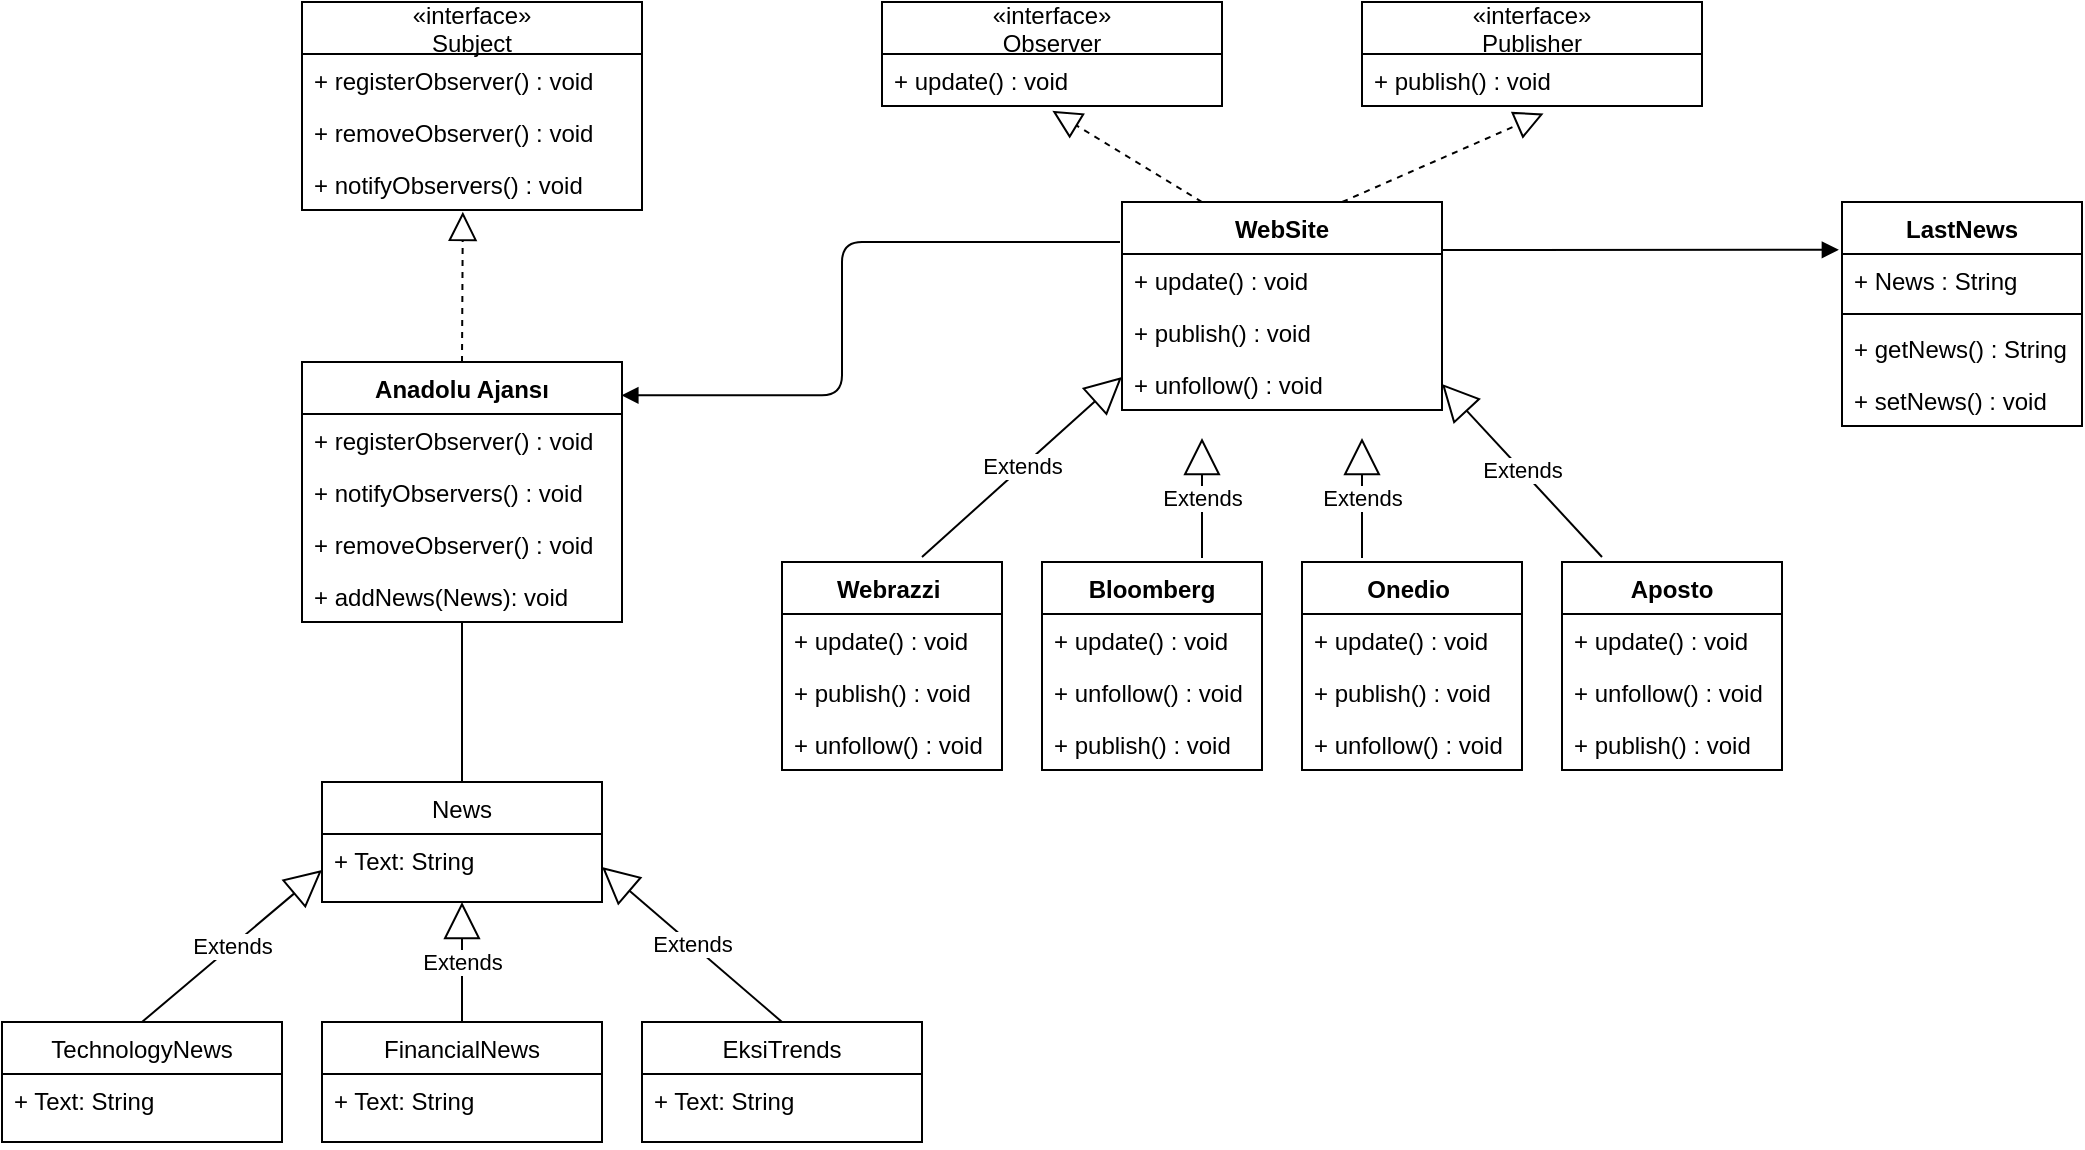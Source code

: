 <mxfile version="14.9.7" type="device"><diagram id="CHNsyggDhrBqg_BCeUgi" name="Page-1"><mxGraphModel dx="2333" dy="1927" grid="1" gridSize="10" guides="1" tooltips="1" connect="1" arrows="1" fold="1" page="1" pageScale="1" pageWidth="850" pageHeight="1100" math="0" shadow="0"><root><mxCell id="0"/><mxCell id="1" parent="0"/><mxCell id="EOdwi_z_QEah0saOdrKK-1" value="News" style="swimlane;fontStyle=0;childLayout=stackLayout;horizontal=1;startSize=26;fillColor=none;horizontalStack=0;resizeParent=1;resizeParentMax=0;resizeLast=0;collapsible=1;marginBottom=0;" vertex="1" parent="1"><mxGeometry x="-600" y="370" width="140" height="60" as="geometry"/></mxCell><mxCell id="EOdwi_z_QEah0saOdrKK-34" value="Extends" style="endArrow=block;endSize=16;endFill=0;html=1;exitX=0.5;exitY=0;exitDx=0;exitDy=0;" edge="1" parent="EOdwi_z_QEah0saOdrKK-1" source="EOdwi_z_QEah0saOdrKK-11"><mxGeometry width="160" relative="1" as="geometry"><mxPoint x="-20" y="42.5" as="sourcePoint"/><mxPoint x="140" y="42.5" as="targetPoint"/></mxGeometry></mxCell><mxCell id="EOdwi_z_QEah0saOdrKK-2" value="+ Text: String" style="text;strokeColor=none;fillColor=none;align=left;verticalAlign=top;spacingLeft=4;spacingRight=4;overflow=hidden;rotatable=0;points=[[0,0.5],[1,0.5]];portConstraint=eastwest;" vertex="1" parent="EOdwi_z_QEah0saOdrKK-1"><mxGeometry y="26" width="140" height="34" as="geometry"/></mxCell><mxCell id="EOdwi_z_QEah0saOdrKK-5" value="TechnologyNews" style="swimlane;fontStyle=0;childLayout=stackLayout;horizontal=1;startSize=26;fillColor=none;horizontalStack=0;resizeParent=1;resizeParentMax=0;resizeLast=0;collapsible=1;marginBottom=0;" vertex="1" parent="1"><mxGeometry x="-760" y="490" width="140" height="60" as="geometry"/></mxCell><mxCell id="EOdwi_z_QEah0saOdrKK-76" value="+ Text: String" style="text;strokeColor=none;fillColor=none;align=left;verticalAlign=top;spacingLeft=4;spacingRight=4;overflow=hidden;rotatable=0;points=[[0,0.5],[1,0.5]];portConstraint=eastwest;" vertex="1" parent="EOdwi_z_QEah0saOdrKK-5"><mxGeometry y="26" width="140" height="34" as="geometry"/></mxCell><mxCell id="EOdwi_z_QEah0saOdrKK-8" value="FinancialNews" style="swimlane;fontStyle=0;childLayout=stackLayout;horizontal=1;startSize=26;fillColor=none;horizontalStack=0;resizeParent=1;resizeParentMax=0;resizeLast=0;collapsible=1;marginBottom=0;" vertex="1" parent="1"><mxGeometry x="-600" y="490" width="140" height="60" as="geometry"/></mxCell><mxCell id="EOdwi_z_QEah0saOdrKK-74" value="+ Text: String" style="text;strokeColor=none;fillColor=none;align=left;verticalAlign=top;spacingLeft=4;spacingRight=4;overflow=hidden;rotatable=0;points=[[0,0.5],[1,0.5]];portConstraint=eastwest;" vertex="1" parent="EOdwi_z_QEah0saOdrKK-8"><mxGeometry y="26" width="140" height="34" as="geometry"/></mxCell><mxCell id="EOdwi_z_QEah0saOdrKK-11" value="EksiTrends" style="swimlane;fontStyle=0;childLayout=stackLayout;horizontal=1;startSize=26;fillColor=none;horizontalStack=0;resizeParent=1;resizeParentMax=0;resizeLast=0;collapsible=1;marginBottom=0;" vertex="1" parent="1"><mxGeometry x="-440" y="490" width="140" height="60" as="geometry"/></mxCell><mxCell id="EOdwi_z_QEah0saOdrKK-75" value="+ Text: String" style="text;strokeColor=none;fillColor=none;align=left;verticalAlign=top;spacingLeft=4;spacingRight=4;overflow=hidden;rotatable=0;points=[[0,0.5],[1,0.5]];portConstraint=eastwest;" vertex="1" parent="EOdwi_z_QEah0saOdrKK-11"><mxGeometry y="26" width="140" height="34" as="geometry"/></mxCell><mxCell id="EOdwi_z_QEah0saOdrKK-15" value="«interface»&#10;Subject" style="swimlane;fontStyle=0;childLayout=stackLayout;horizontal=1;startSize=26;fillColor=none;horizontalStack=0;resizeParent=1;resizeParentMax=0;resizeLast=0;collapsible=1;marginBottom=0;" vertex="1" parent="1"><mxGeometry x="-610" y="-20" width="170" height="104" as="geometry"/></mxCell><mxCell id="EOdwi_z_QEah0saOdrKK-16" value="+ registerObserver() : void" style="text;strokeColor=none;fillColor=none;align=left;verticalAlign=top;spacingLeft=4;spacingRight=4;overflow=hidden;rotatable=0;points=[[0,0.5],[1,0.5]];portConstraint=eastwest;" vertex="1" parent="EOdwi_z_QEah0saOdrKK-15"><mxGeometry y="26" width="170" height="26" as="geometry"/></mxCell><mxCell id="EOdwi_z_QEah0saOdrKK-17" value="+ removeObserver() : void" style="text;strokeColor=none;fillColor=none;align=left;verticalAlign=top;spacingLeft=4;spacingRight=4;overflow=hidden;rotatable=0;points=[[0,0.5],[1,0.5]];portConstraint=eastwest;" vertex="1" parent="EOdwi_z_QEah0saOdrKK-15"><mxGeometry y="52" width="170" height="26" as="geometry"/></mxCell><mxCell id="EOdwi_z_QEah0saOdrKK-18" value="+ notifyObservers() : void" style="text;strokeColor=none;fillColor=none;align=left;verticalAlign=top;spacingLeft=4;spacingRight=4;overflow=hidden;rotatable=0;points=[[0,0.5],[1,0.5]];portConstraint=eastwest;" vertex="1" parent="EOdwi_z_QEah0saOdrKK-15"><mxGeometry y="78" width="170" height="26" as="geometry"/></mxCell><mxCell id="EOdwi_z_QEah0saOdrKK-23" value="«interface»&#10;Observer" style="swimlane;fontStyle=0;childLayout=stackLayout;horizontal=1;startSize=26;fillColor=none;horizontalStack=0;resizeParent=1;resizeParentMax=0;resizeLast=0;collapsible=1;marginBottom=0;" vertex="1" parent="1"><mxGeometry x="-320" y="-20" width="170" height="52" as="geometry"/></mxCell><mxCell id="EOdwi_z_QEah0saOdrKK-24" value="+ update() : void" style="text;strokeColor=none;fillColor=none;align=left;verticalAlign=top;spacingLeft=4;spacingRight=4;overflow=hidden;rotatable=0;points=[[0,0.5],[1,0.5]];portConstraint=eastwest;" vertex="1" parent="EOdwi_z_QEah0saOdrKK-23"><mxGeometry y="26" width="170" height="26" as="geometry"/></mxCell><mxCell id="EOdwi_z_QEah0saOdrKK-27" value="Anadolu Ajansı" style="swimlane;fontStyle=1;align=center;verticalAlign=top;childLayout=stackLayout;horizontal=1;startSize=26;horizontalStack=0;resizeParent=1;resizeParentMax=0;resizeLast=0;collapsible=1;marginBottom=0;" vertex="1" parent="1"><mxGeometry x="-610" y="160" width="160" height="130" as="geometry"/></mxCell><mxCell id="EOdwi_z_QEah0saOdrKK-31" value="+ registerObserver() : void" style="text;strokeColor=none;fillColor=none;align=left;verticalAlign=top;spacingLeft=4;spacingRight=4;overflow=hidden;rotatable=0;points=[[0,0.5],[1,0.5]];portConstraint=eastwest;" vertex="1" parent="EOdwi_z_QEah0saOdrKK-27"><mxGeometry y="26" width="160" height="26" as="geometry"/></mxCell><mxCell id="EOdwi_z_QEah0saOdrKK-33" value="+ notifyObservers() : void" style="text;strokeColor=none;fillColor=none;align=left;verticalAlign=top;spacingLeft=4;spacingRight=4;overflow=hidden;rotatable=0;points=[[0,0.5],[1,0.5]];portConstraint=eastwest;" vertex="1" parent="EOdwi_z_QEah0saOdrKK-27"><mxGeometry y="52" width="160" height="26" as="geometry"/></mxCell><mxCell id="EOdwi_z_QEah0saOdrKK-32" value="+ removeObserver() : void" style="text;strokeColor=none;fillColor=none;align=left;verticalAlign=top;spacingLeft=4;spacingRight=4;overflow=hidden;rotatable=0;points=[[0,0.5],[1,0.5]];portConstraint=eastwest;" vertex="1" parent="EOdwi_z_QEah0saOdrKK-27"><mxGeometry y="78" width="160" height="26" as="geometry"/></mxCell><mxCell id="EOdwi_z_QEah0saOdrKK-30" value="+ addNews(News): void" style="text;strokeColor=none;fillColor=none;align=left;verticalAlign=top;spacingLeft=4;spacingRight=4;overflow=hidden;rotatable=0;points=[[0,0.5],[1,0.5]];portConstraint=eastwest;" vertex="1" parent="EOdwi_z_QEah0saOdrKK-27"><mxGeometry y="104" width="160" height="26" as="geometry"/></mxCell><mxCell id="EOdwi_z_QEah0saOdrKK-35" value="Extends" style="endArrow=block;endSize=16;endFill=0;html=1;exitX=0.5;exitY=0;exitDx=0;exitDy=0;" edge="1" parent="1" source="EOdwi_z_QEah0saOdrKK-8"><mxGeometry width="160" relative="1" as="geometry"><mxPoint x="-690" y="430" as="sourcePoint"/><mxPoint x="-530" y="430" as="targetPoint"/></mxGeometry></mxCell><mxCell id="EOdwi_z_QEah0saOdrKK-36" value="Extends" style="endArrow=block;endSize=16;endFill=0;html=1;exitX=0.5;exitY=0;exitDx=0;exitDy=0;" edge="1" parent="1" source="EOdwi_z_QEah0saOdrKK-5"><mxGeometry width="160" relative="1" as="geometry"><mxPoint x="-760" y="414" as="sourcePoint"/><mxPoint x="-600" y="414" as="targetPoint"/></mxGeometry></mxCell><mxCell id="EOdwi_z_QEah0saOdrKK-40" value="" style="endArrow=block;dashed=1;endFill=0;endSize=12;html=1;exitX=0.5;exitY=0;exitDx=0;exitDy=0;entryX=0.473;entryY=1.035;entryDx=0;entryDy=0;entryPerimeter=0;" edge="1" parent="1" source="EOdwi_z_QEah0saOdrKK-27" target="EOdwi_z_QEah0saOdrKK-18"><mxGeometry width="160" relative="1" as="geometry"><mxPoint x="-230" y="210" as="sourcePoint"/><mxPoint x="-530" y="89" as="targetPoint"/></mxGeometry></mxCell><mxCell id="EOdwi_z_QEah0saOdrKK-41" value="«interface»&#10;Publisher" style="swimlane;fontStyle=0;childLayout=stackLayout;horizontal=1;startSize=26;fillColor=none;horizontalStack=0;resizeParent=1;resizeParentMax=0;resizeLast=0;collapsible=1;marginBottom=0;" vertex="1" parent="1"><mxGeometry x="-80" y="-20" width="170" height="52" as="geometry"/></mxCell><mxCell id="EOdwi_z_QEah0saOdrKK-42" value="+ publish() : void" style="text;strokeColor=none;fillColor=none;align=left;verticalAlign=top;spacingLeft=4;spacingRight=4;overflow=hidden;rotatable=0;points=[[0,0.5],[1,0.5]];portConstraint=eastwest;" vertex="1" parent="EOdwi_z_QEah0saOdrKK-41"><mxGeometry y="26" width="170" height="26" as="geometry"/></mxCell><mxCell id="EOdwi_z_QEah0saOdrKK-43" value="WebSite" style="swimlane;fontStyle=1;align=center;verticalAlign=top;childLayout=stackLayout;horizontal=1;startSize=26;horizontalStack=0;resizeParent=1;resizeParentMax=0;resizeLast=0;collapsible=1;marginBottom=0;" vertex="1" parent="1"><mxGeometry x="-200" y="80" width="160" height="104" as="geometry"/></mxCell><mxCell id="EOdwi_z_QEah0saOdrKK-44" value="+ update() : void" style="text;strokeColor=none;fillColor=none;align=left;verticalAlign=top;spacingLeft=4;spacingRight=4;overflow=hidden;rotatable=0;points=[[0,0.5],[1,0.5]];portConstraint=eastwest;" vertex="1" parent="EOdwi_z_QEah0saOdrKK-43"><mxGeometry y="26" width="160" height="26" as="geometry"/></mxCell><mxCell id="EOdwi_z_QEah0saOdrKK-91" value="+ publish() : void" style="text;strokeColor=none;fillColor=none;align=left;verticalAlign=top;spacingLeft=4;spacingRight=4;overflow=hidden;rotatable=0;points=[[0,0.5],[1,0.5]];portConstraint=eastwest;" vertex="1" parent="EOdwi_z_QEah0saOdrKK-43"><mxGeometry y="52" width="160" height="26" as="geometry"/></mxCell><mxCell id="EOdwi_z_QEah0saOdrKK-45" value="+ unfollow() : void" style="text;strokeColor=none;fillColor=none;align=left;verticalAlign=top;spacingLeft=4;spacingRight=4;overflow=hidden;rotatable=0;points=[[0,0.5],[1,0.5]];portConstraint=eastwest;" vertex="1" parent="EOdwi_z_QEah0saOdrKK-43"><mxGeometry y="78" width="160" height="26" as="geometry"/></mxCell><mxCell id="EOdwi_z_QEah0saOdrKK-50" value="" style="endArrow=block;endFill=1;html=1;edgeStyle=orthogonalEdgeStyle;align=left;verticalAlign=top;entryX=0.998;entryY=0.128;entryDx=0;entryDy=0;entryPerimeter=0;" edge="1" parent="1" target="EOdwi_z_QEah0saOdrKK-27"><mxGeometry x="-1" relative="1" as="geometry"><mxPoint x="-201" y="100" as="sourcePoint"/><mxPoint x="-170" y="160" as="targetPoint"/><Array as="points"><mxPoint x="-201" y="100"/><mxPoint x="-340" y="100"/><mxPoint x="-340" y="177"/></Array></mxGeometry></mxCell><mxCell id="EOdwi_z_QEah0saOdrKK-52" value="" style="endArrow=block;dashed=1;endFill=0;endSize=12;html=1;entryX=0.501;entryY=1.091;entryDx=0;entryDy=0;entryPerimeter=0;exitX=0.25;exitY=0;exitDx=0;exitDy=0;" edge="1" parent="1" source="EOdwi_z_QEah0saOdrKK-43" target="EOdwi_z_QEah0saOdrKK-24"><mxGeometry width="160" relative="1" as="geometry"><mxPoint x="-280" y="140" as="sourcePoint"/><mxPoint x="-120" y="140" as="targetPoint"/></mxGeometry></mxCell><mxCell id="EOdwi_z_QEah0saOdrKK-53" value="" style="endArrow=block;dashed=1;endFill=0;endSize=12;html=1;entryX=0.534;entryY=1.144;entryDx=0;entryDy=0;entryPerimeter=0;exitX=0.688;exitY=0;exitDx=0;exitDy=0;exitPerimeter=0;" edge="1" parent="1" source="EOdwi_z_QEah0saOdrKK-43" target="EOdwi_z_QEah0saOdrKK-42"><mxGeometry width="160" relative="1" as="geometry"><mxPoint x="-280" y="140" as="sourcePoint"/><mxPoint x="-120" y="140" as="targetPoint"/></mxGeometry></mxCell><mxCell id="EOdwi_z_QEah0saOdrKK-56" value="" style="endArrow=none;html=1;edgeStyle=orthogonalEdgeStyle;exitX=0.5;exitY=0;exitDx=0;exitDy=0;" edge="1" parent="1" source="EOdwi_z_QEah0saOdrKK-1"><mxGeometry relative="1" as="geometry"><mxPoint x="-550" y="360" as="sourcePoint"/><mxPoint x="-530" y="290" as="targetPoint"/></mxGeometry></mxCell><mxCell id="EOdwi_z_QEah0saOdrKK-67" value="Extends" style="endArrow=block;endSize=16;endFill=0;html=1;exitX=0.5;exitY=0;exitDx=0;exitDy=0;entryX=1;entryY=0.5;entryDx=0;entryDy=0;" edge="1" parent="1" target="EOdwi_z_QEah0saOdrKK-45"><mxGeometry width="160" relative="1" as="geometry"><mxPoint x="40" y="257.5" as="sourcePoint"/><mxPoint x="-50" y="180" as="targetPoint"/></mxGeometry></mxCell><mxCell id="EOdwi_z_QEah0saOdrKK-72" value="Extends" style="endArrow=block;endSize=16;endFill=0;html=1;exitX=0.5;exitY=0;exitDx=0;exitDy=0;" edge="1" parent="1"><mxGeometry width="160" relative="1" as="geometry"><mxPoint x="-160" y="258" as="sourcePoint"/><mxPoint x="-160" y="198" as="targetPoint"/></mxGeometry></mxCell><mxCell id="EOdwi_z_QEah0saOdrKK-73" value="Extends" style="endArrow=block;endSize=16;endFill=0;html=1;exitX=0.5;exitY=0;exitDx=0;exitDy=0;entryX=0;entryY=0.365;entryDx=0;entryDy=0;entryPerimeter=0;" edge="1" parent="1" target="EOdwi_z_QEah0saOdrKK-45"><mxGeometry width="160" relative="1" as="geometry"><mxPoint x="-300" y="257.5" as="sourcePoint"/><mxPoint x="-190" y="181.5" as="targetPoint"/></mxGeometry></mxCell><mxCell id="EOdwi_z_QEah0saOdrKK-77" value="Webrazzi " style="swimlane;fontStyle=1;align=center;verticalAlign=top;childLayout=stackLayout;horizontal=1;startSize=26;horizontalStack=0;resizeParent=1;resizeParentMax=0;resizeLast=0;collapsible=1;marginBottom=0;" vertex="1" parent="1"><mxGeometry x="-370" y="260" width="110" height="104" as="geometry"/></mxCell><mxCell id="EOdwi_z_QEah0saOdrKK-78" value="+ update() : void" style="text;strokeColor=none;fillColor=none;align=left;verticalAlign=top;spacingLeft=4;spacingRight=4;overflow=hidden;rotatable=0;points=[[0,0.5],[1,0.5]];portConstraint=eastwest;" vertex="1" parent="EOdwi_z_QEah0saOdrKK-77"><mxGeometry y="26" width="110" height="26" as="geometry"/></mxCell><mxCell id="EOdwi_z_QEah0saOdrKK-79" value="+ publish() : void" style="text;strokeColor=none;fillColor=none;align=left;verticalAlign=top;spacingLeft=4;spacingRight=4;overflow=hidden;rotatable=0;points=[[0,0.5],[1,0.5]];portConstraint=eastwest;" vertex="1" parent="EOdwi_z_QEah0saOdrKK-77"><mxGeometry y="52" width="110" height="26" as="geometry"/></mxCell><mxCell id="EOdwi_z_QEah0saOdrKK-92" value="+ unfollow() : void" style="text;strokeColor=none;fillColor=none;align=left;verticalAlign=top;spacingLeft=4;spacingRight=4;overflow=hidden;rotatable=0;points=[[0,0.5],[1,0.5]];portConstraint=eastwest;" vertex="1" parent="EOdwi_z_QEah0saOdrKK-77"><mxGeometry y="78" width="110" height="26" as="geometry"/></mxCell><mxCell id="EOdwi_z_QEah0saOdrKK-80" value="Bloomberg" style="swimlane;fontStyle=1;align=center;verticalAlign=top;childLayout=stackLayout;horizontal=1;startSize=26;horizontalStack=0;resizeParent=1;resizeParentMax=0;resizeLast=0;collapsible=1;marginBottom=0;" vertex="1" parent="1"><mxGeometry x="-240" y="260" width="110" height="104" as="geometry"/></mxCell><mxCell id="EOdwi_z_QEah0saOdrKK-81" value="+ update() : void" style="text;strokeColor=none;fillColor=none;align=left;verticalAlign=top;spacingLeft=4;spacingRight=4;overflow=hidden;rotatable=0;points=[[0,0.5],[1,0.5]];portConstraint=eastwest;" vertex="1" parent="EOdwi_z_QEah0saOdrKK-80"><mxGeometry y="26" width="110" height="26" as="geometry"/></mxCell><mxCell id="EOdwi_z_QEah0saOdrKK-93" value="+ unfollow() : void" style="text;strokeColor=none;fillColor=none;align=left;verticalAlign=top;spacingLeft=4;spacingRight=4;overflow=hidden;rotatable=0;points=[[0,0.5],[1,0.5]];portConstraint=eastwest;" vertex="1" parent="EOdwi_z_QEah0saOdrKK-80"><mxGeometry y="52" width="110" height="26" as="geometry"/></mxCell><mxCell id="EOdwi_z_QEah0saOdrKK-82" value="+ publish() : void" style="text;strokeColor=none;fillColor=none;align=left;verticalAlign=top;spacingLeft=4;spacingRight=4;overflow=hidden;rotatable=0;points=[[0,0.5],[1,0.5]];portConstraint=eastwest;" vertex="1" parent="EOdwi_z_QEah0saOdrKK-80"><mxGeometry y="78" width="110" height="26" as="geometry"/></mxCell><mxCell id="EOdwi_z_QEah0saOdrKK-83" value="Onedio " style="swimlane;fontStyle=1;align=center;verticalAlign=top;childLayout=stackLayout;horizontal=1;startSize=26;horizontalStack=0;resizeParent=1;resizeParentMax=0;resizeLast=0;collapsible=1;marginBottom=0;" vertex="1" parent="1"><mxGeometry x="-110" y="260" width="110" height="104" as="geometry"/></mxCell><mxCell id="EOdwi_z_QEah0saOdrKK-84" value="+ update() : void" style="text;strokeColor=none;fillColor=none;align=left;verticalAlign=top;spacingLeft=4;spacingRight=4;overflow=hidden;rotatable=0;points=[[0,0.5],[1,0.5]];portConstraint=eastwest;" vertex="1" parent="EOdwi_z_QEah0saOdrKK-83"><mxGeometry y="26" width="110" height="26" as="geometry"/></mxCell><mxCell id="EOdwi_z_QEah0saOdrKK-85" value="+ publish() : void" style="text;strokeColor=none;fillColor=none;align=left;verticalAlign=top;spacingLeft=4;spacingRight=4;overflow=hidden;rotatable=0;points=[[0,0.5],[1,0.5]];portConstraint=eastwest;" vertex="1" parent="EOdwi_z_QEah0saOdrKK-83"><mxGeometry y="52" width="110" height="26" as="geometry"/></mxCell><mxCell id="EOdwi_z_QEah0saOdrKK-94" value="+ unfollow() : void" style="text;strokeColor=none;fillColor=none;align=left;verticalAlign=top;spacingLeft=4;spacingRight=4;overflow=hidden;rotatable=0;points=[[0,0.5],[1,0.5]];portConstraint=eastwest;" vertex="1" parent="EOdwi_z_QEah0saOdrKK-83"><mxGeometry y="78" width="110" height="26" as="geometry"/></mxCell><mxCell id="EOdwi_z_QEah0saOdrKK-87" value="Aposto" style="swimlane;fontStyle=1;align=center;verticalAlign=top;childLayout=stackLayout;horizontal=1;startSize=26;horizontalStack=0;resizeParent=1;resizeParentMax=0;resizeLast=0;collapsible=1;marginBottom=0;" vertex="1" parent="1"><mxGeometry x="20" y="260" width="110" height="104" as="geometry"/></mxCell><mxCell id="EOdwi_z_QEah0saOdrKK-88" value="+ update() : void" style="text;strokeColor=none;fillColor=none;align=left;verticalAlign=top;spacingLeft=4;spacingRight=4;overflow=hidden;rotatable=0;points=[[0,0.5],[1,0.5]];portConstraint=eastwest;" vertex="1" parent="EOdwi_z_QEah0saOdrKK-87"><mxGeometry y="26" width="110" height="26" as="geometry"/></mxCell><mxCell id="EOdwi_z_QEah0saOdrKK-95" value="+ unfollow() : void" style="text;strokeColor=none;fillColor=none;align=left;verticalAlign=top;spacingLeft=4;spacingRight=4;overflow=hidden;rotatable=0;points=[[0,0.5],[1,0.5]];portConstraint=eastwest;" vertex="1" parent="EOdwi_z_QEah0saOdrKK-87"><mxGeometry y="52" width="110" height="26" as="geometry"/></mxCell><mxCell id="EOdwi_z_QEah0saOdrKK-89" value="+ publish() : void" style="text;strokeColor=none;fillColor=none;align=left;verticalAlign=top;spacingLeft=4;spacingRight=4;overflow=hidden;rotatable=0;points=[[0,0.5],[1,0.5]];portConstraint=eastwest;" vertex="1" parent="EOdwi_z_QEah0saOdrKK-87"><mxGeometry y="78" width="110" height="26" as="geometry"/></mxCell><mxCell id="EOdwi_z_QEah0saOdrKK-90" value="Extends" style="endArrow=block;endSize=16;endFill=0;html=1;exitX=0.5;exitY=0;exitDx=0;exitDy=0;" edge="1" parent="1"><mxGeometry width="160" relative="1" as="geometry"><mxPoint x="-80" y="258" as="sourcePoint"/><mxPoint x="-80" y="198" as="targetPoint"/></mxGeometry></mxCell><mxCell id="EOdwi_z_QEah0saOdrKK-96" value="LastNews" style="swimlane;fontStyle=1;align=center;verticalAlign=top;childLayout=stackLayout;horizontal=1;startSize=26;horizontalStack=0;resizeParent=1;resizeParentMax=0;resizeLast=0;collapsible=1;marginBottom=0;" vertex="1" parent="1"><mxGeometry x="160" y="80" width="120" height="112" as="geometry"/></mxCell><mxCell id="EOdwi_z_QEah0saOdrKK-97" value="+ News : String" style="text;strokeColor=none;fillColor=none;align=left;verticalAlign=top;spacingLeft=4;spacingRight=4;overflow=hidden;rotatable=0;points=[[0,0.5],[1,0.5]];portConstraint=eastwest;" vertex="1" parent="EOdwi_z_QEah0saOdrKK-96"><mxGeometry y="26" width="120" height="26" as="geometry"/></mxCell><mxCell id="EOdwi_z_QEah0saOdrKK-100" value="" style="line;strokeWidth=1;fillColor=none;align=left;verticalAlign=middle;spacingTop=-1;spacingLeft=3;spacingRight=3;rotatable=0;labelPosition=right;points=[];portConstraint=eastwest;" vertex="1" parent="EOdwi_z_QEah0saOdrKK-96"><mxGeometry y="52" width="120" height="8" as="geometry"/></mxCell><mxCell id="EOdwi_z_QEah0saOdrKK-98" value="+ getNews() : String" style="text;strokeColor=none;fillColor=none;align=left;verticalAlign=top;spacingLeft=4;spacingRight=4;overflow=hidden;rotatable=0;points=[[0,0.5],[1,0.5]];portConstraint=eastwest;" vertex="1" parent="EOdwi_z_QEah0saOdrKK-96"><mxGeometry y="60" width="120" height="26" as="geometry"/></mxCell><mxCell id="EOdwi_z_QEah0saOdrKK-99" value="+ setNews() : void" style="text;strokeColor=none;fillColor=none;align=left;verticalAlign=top;spacingLeft=4;spacingRight=4;overflow=hidden;rotatable=0;points=[[0,0.5],[1,0.5]];portConstraint=eastwest;" vertex="1" parent="EOdwi_z_QEah0saOdrKK-96"><mxGeometry y="86" width="120" height="26" as="geometry"/></mxCell><mxCell id="EOdwi_z_QEah0saOdrKK-102" value="" style="endArrow=block;endFill=1;html=1;edgeStyle=orthogonalEdgeStyle;align=left;verticalAlign=top;entryX=-0.013;entryY=-0.081;entryDx=0;entryDy=0;entryPerimeter=0;" edge="1" parent="1" target="EOdwi_z_QEah0saOdrKK-97"><mxGeometry x="-1" relative="1" as="geometry"><mxPoint x="-40" y="104" as="sourcePoint"/><mxPoint x="150" y="131.58" as="targetPoint"/><Array as="points"><mxPoint x="-40" y="104"/></Array></mxGeometry></mxCell></root></mxGraphModel></diagram></mxfile>